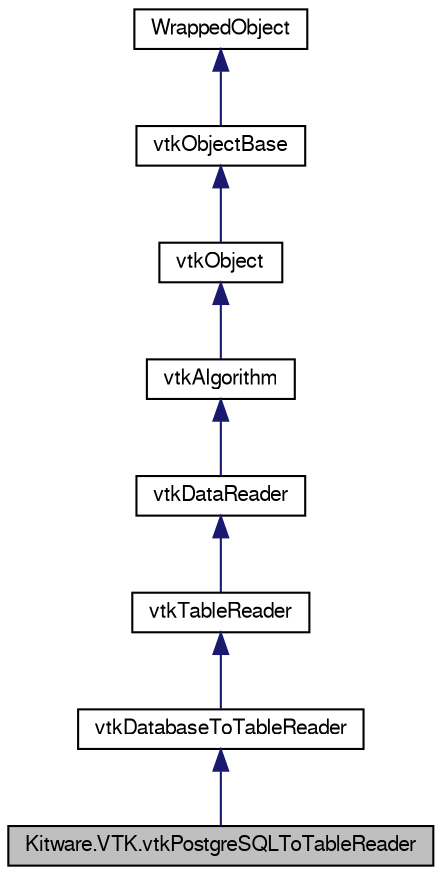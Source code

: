 digraph G
{
  bgcolor="transparent";
  edge [fontname="FreeSans",fontsize="10",labelfontname="FreeSans",labelfontsize="10"];
  node [fontname="FreeSans",fontsize="10",shape=record];
  Node1 [label="Kitware.VTK.vtkPostgreSQLToTableReader",height=0.2,width=0.4,color="black", fillcolor="grey75", style="filled" fontcolor="black"];
  Node2 -> Node1 [dir="back",color="midnightblue",fontsize="10",style="solid",fontname="FreeSans"];
  Node2 [label="vtkDatabaseToTableReader",height=0.2,width=0.4,color="black",URL="$class_kitware_1_1_v_t_k_1_1vtk_database_to_table_reader.html",tooltip="vtkDatabaseToTableReader - Read an SQL table as a vtkTable"];
  Node3 -> Node2 [dir="back",color="midnightblue",fontsize="10",style="solid",fontname="FreeSans"];
  Node3 [label="vtkTableReader",height=0.2,width=0.4,color="black",URL="$class_kitware_1_1_v_t_k_1_1vtk_table_reader.html",tooltip="vtkTableReader - read vtkTable data file"];
  Node4 -> Node3 [dir="back",color="midnightblue",fontsize="10",style="solid",fontname="FreeSans"];
  Node4 [label="vtkDataReader",height=0.2,width=0.4,color="black",URL="$class_kitware_1_1_v_t_k_1_1vtk_data_reader.html",tooltip="vtkDataReader - helper superclass for objects that read vtk data files"];
  Node5 -> Node4 [dir="back",color="midnightblue",fontsize="10",style="solid",fontname="FreeSans"];
  Node5 [label="vtkAlgorithm",height=0.2,width=0.4,color="black",URL="$class_kitware_1_1_v_t_k_1_1vtk_algorithm.html",tooltip="vtkAlgorithm - Superclass for all sources, filters, and sinks in VTK."];
  Node6 -> Node5 [dir="back",color="midnightblue",fontsize="10",style="solid",fontname="FreeSans"];
  Node6 [label="vtkObject",height=0.2,width=0.4,color="black",URL="$class_kitware_1_1_v_t_k_1_1vtk_object.html",tooltip="vtkObject - abstract base class for most VTK objects"];
  Node7 -> Node6 [dir="back",color="midnightblue",fontsize="10",style="solid",fontname="FreeSans"];
  Node7 [label="vtkObjectBase",height=0.2,width=0.4,color="black",URL="$class_kitware_1_1_v_t_k_1_1vtk_object_base.html",tooltip="vtkObjectBase - abstract base class for most VTK objects"];
  Node8 -> Node7 [dir="back",color="midnightblue",fontsize="10",style="solid",fontname="FreeSans"];
  Node8 [label="WrappedObject",height=0.2,width=0.4,color="black",URL="$class_kitware_1_1_v_t_k_1_1_wrapped_object.html",tooltip="Base class for all the mummy wrapped classes in Kitware.VTK."];
}
